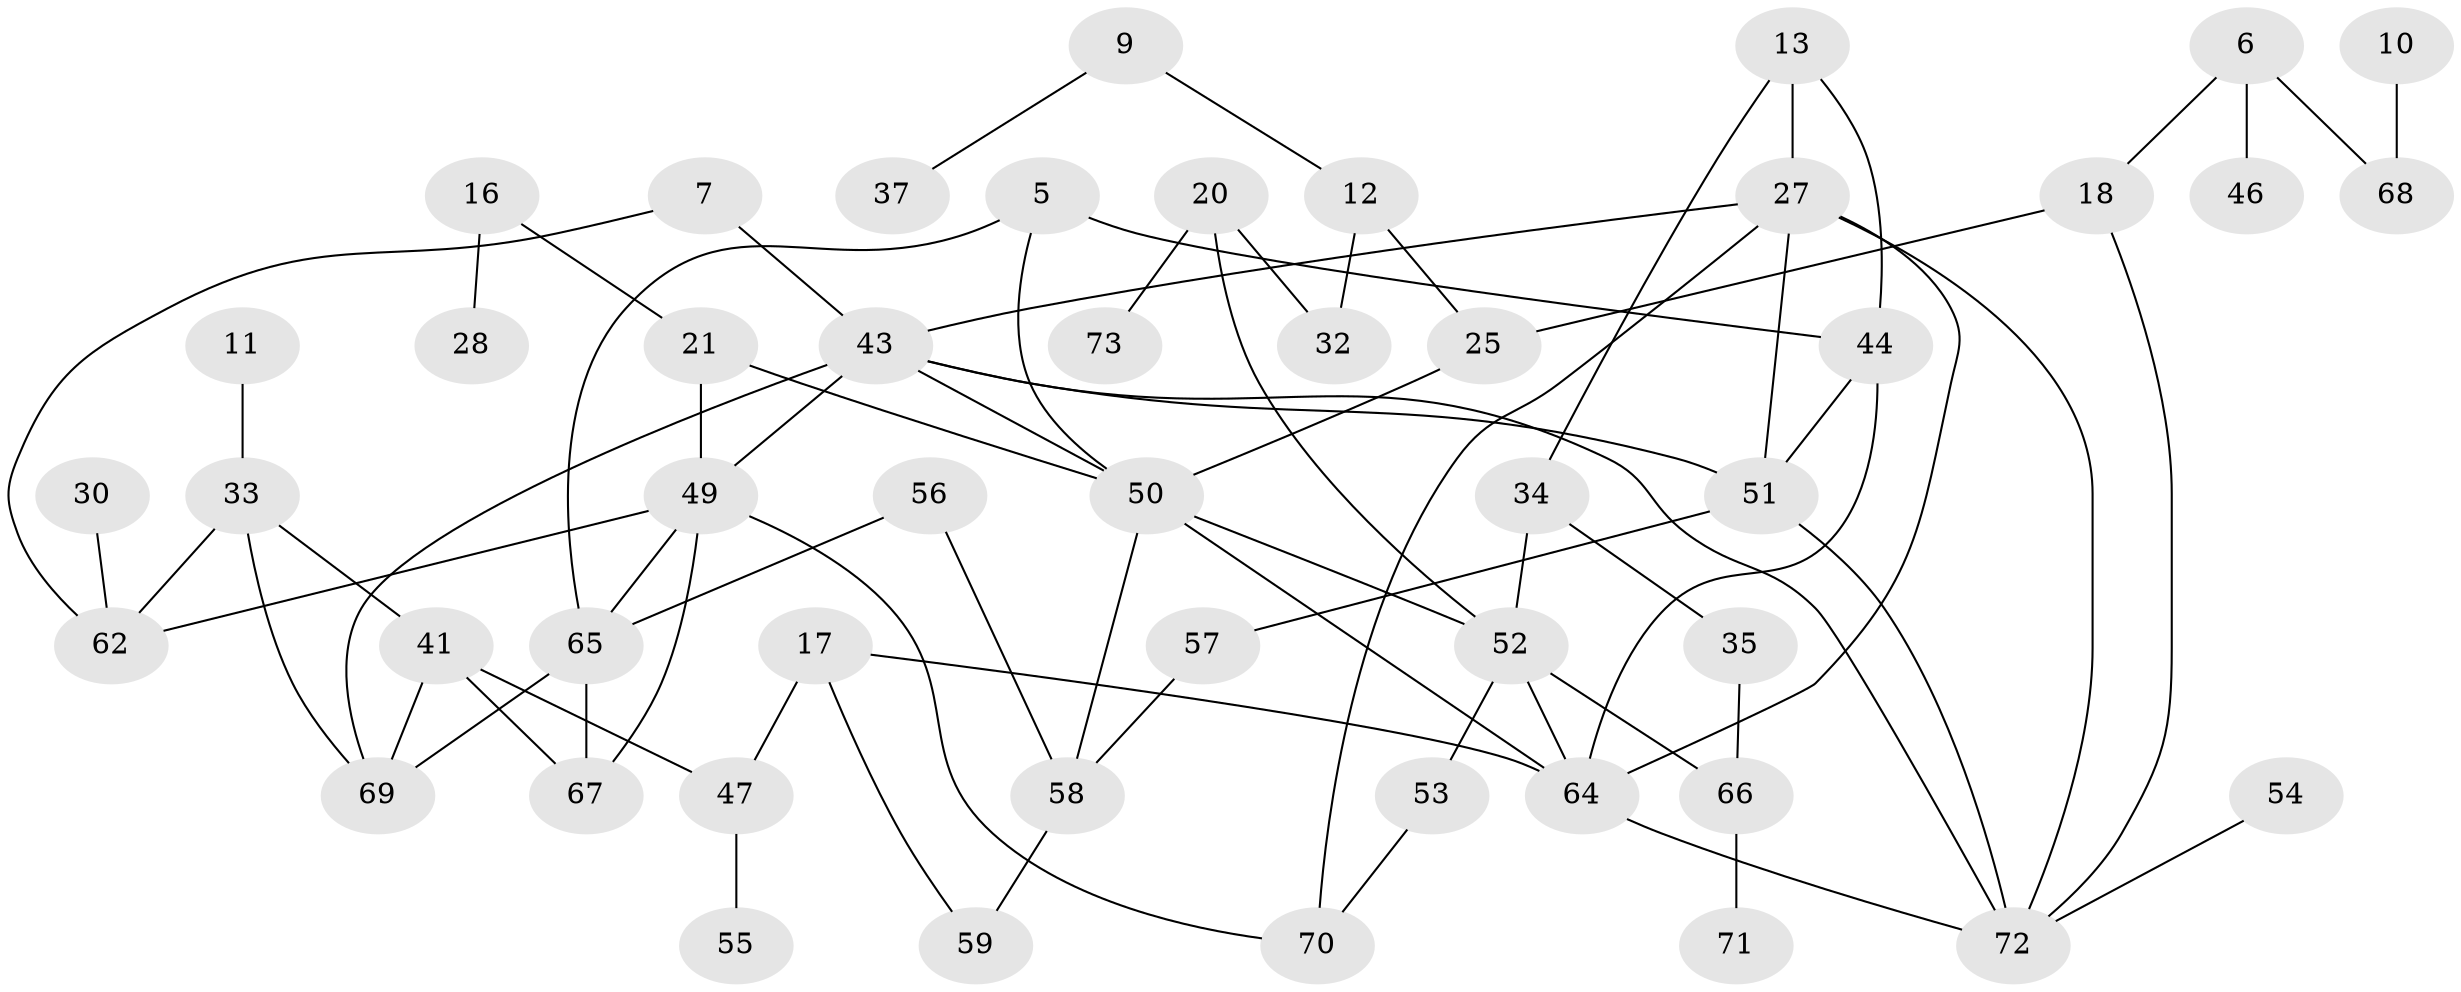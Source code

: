 // original degree distribution, {3: 0.2206896551724138, 1: 0.20689655172413793, 2: 0.2896551724137931, 4: 0.07586206896551724, 0: 0.15172413793103448, 5: 0.041379310344827586, 7: 0.013793103448275862}
// Generated by graph-tools (version 1.1) at 2025/00/03/09/25 03:00:47]
// undirected, 49 vertices, 75 edges
graph export_dot {
graph [start="1"]
  node [color=gray90,style=filled];
  5;
  6;
  7;
  9;
  10;
  11;
  12;
  13;
  16;
  17;
  18;
  20;
  21;
  25;
  27;
  28;
  30;
  32;
  33;
  34;
  35;
  37;
  41;
  43;
  44;
  46;
  47;
  49;
  50;
  51;
  52;
  53;
  54;
  55;
  56;
  57;
  58;
  59;
  62;
  64;
  65;
  66;
  67;
  68;
  69;
  70;
  71;
  72;
  73;
  5 -- 44 [weight=1.0];
  5 -- 50 [weight=1.0];
  5 -- 65 [weight=1.0];
  6 -- 18 [weight=1.0];
  6 -- 46 [weight=1.0];
  6 -- 68 [weight=1.0];
  7 -- 43 [weight=1.0];
  7 -- 62 [weight=1.0];
  9 -- 12 [weight=1.0];
  9 -- 37 [weight=1.0];
  10 -- 68 [weight=1.0];
  11 -- 33 [weight=1.0];
  12 -- 25 [weight=1.0];
  12 -- 32 [weight=1.0];
  13 -- 27 [weight=1.0];
  13 -- 34 [weight=1.0];
  13 -- 44 [weight=1.0];
  16 -- 21 [weight=1.0];
  16 -- 28 [weight=1.0];
  17 -- 47 [weight=1.0];
  17 -- 59 [weight=1.0];
  17 -- 64 [weight=1.0];
  18 -- 25 [weight=1.0];
  18 -- 72 [weight=1.0];
  20 -- 32 [weight=1.0];
  20 -- 52 [weight=1.0];
  20 -- 73 [weight=1.0];
  21 -- 49 [weight=1.0];
  21 -- 50 [weight=1.0];
  25 -- 50 [weight=1.0];
  27 -- 43 [weight=1.0];
  27 -- 51 [weight=1.0];
  27 -- 64 [weight=1.0];
  27 -- 70 [weight=1.0];
  27 -- 72 [weight=1.0];
  30 -- 62 [weight=1.0];
  33 -- 41 [weight=1.0];
  33 -- 62 [weight=1.0];
  33 -- 69 [weight=1.0];
  34 -- 35 [weight=1.0];
  34 -- 52 [weight=1.0];
  35 -- 66 [weight=1.0];
  41 -- 47 [weight=1.0];
  41 -- 67 [weight=1.0];
  41 -- 69 [weight=1.0];
  43 -- 49 [weight=1.0];
  43 -- 50 [weight=1.0];
  43 -- 51 [weight=1.0];
  43 -- 69 [weight=1.0];
  43 -- 72 [weight=1.0];
  44 -- 51 [weight=1.0];
  44 -- 64 [weight=1.0];
  47 -- 55 [weight=1.0];
  49 -- 62 [weight=1.0];
  49 -- 65 [weight=1.0];
  49 -- 67 [weight=2.0];
  49 -- 70 [weight=1.0];
  50 -- 52 [weight=1.0];
  50 -- 58 [weight=1.0];
  50 -- 64 [weight=2.0];
  51 -- 57 [weight=1.0];
  51 -- 72 [weight=1.0];
  52 -- 53 [weight=1.0];
  52 -- 64 [weight=1.0];
  52 -- 66 [weight=1.0];
  53 -- 70 [weight=1.0];
  54 -- 72 [weight=1.0];
  56 -- 58 [weight=1.0];
  56 -- 65 [weight=1.0];
  57 -- 58 [weight=1.0];
  58 -- 59 [weight=1.0];
  64 -- 72 [weight=1.0];
  65 -- 67 [weight=1.0];
  65 -- 69 [weight=1.0];
  66 -- 71 [weight=1.0];
}
